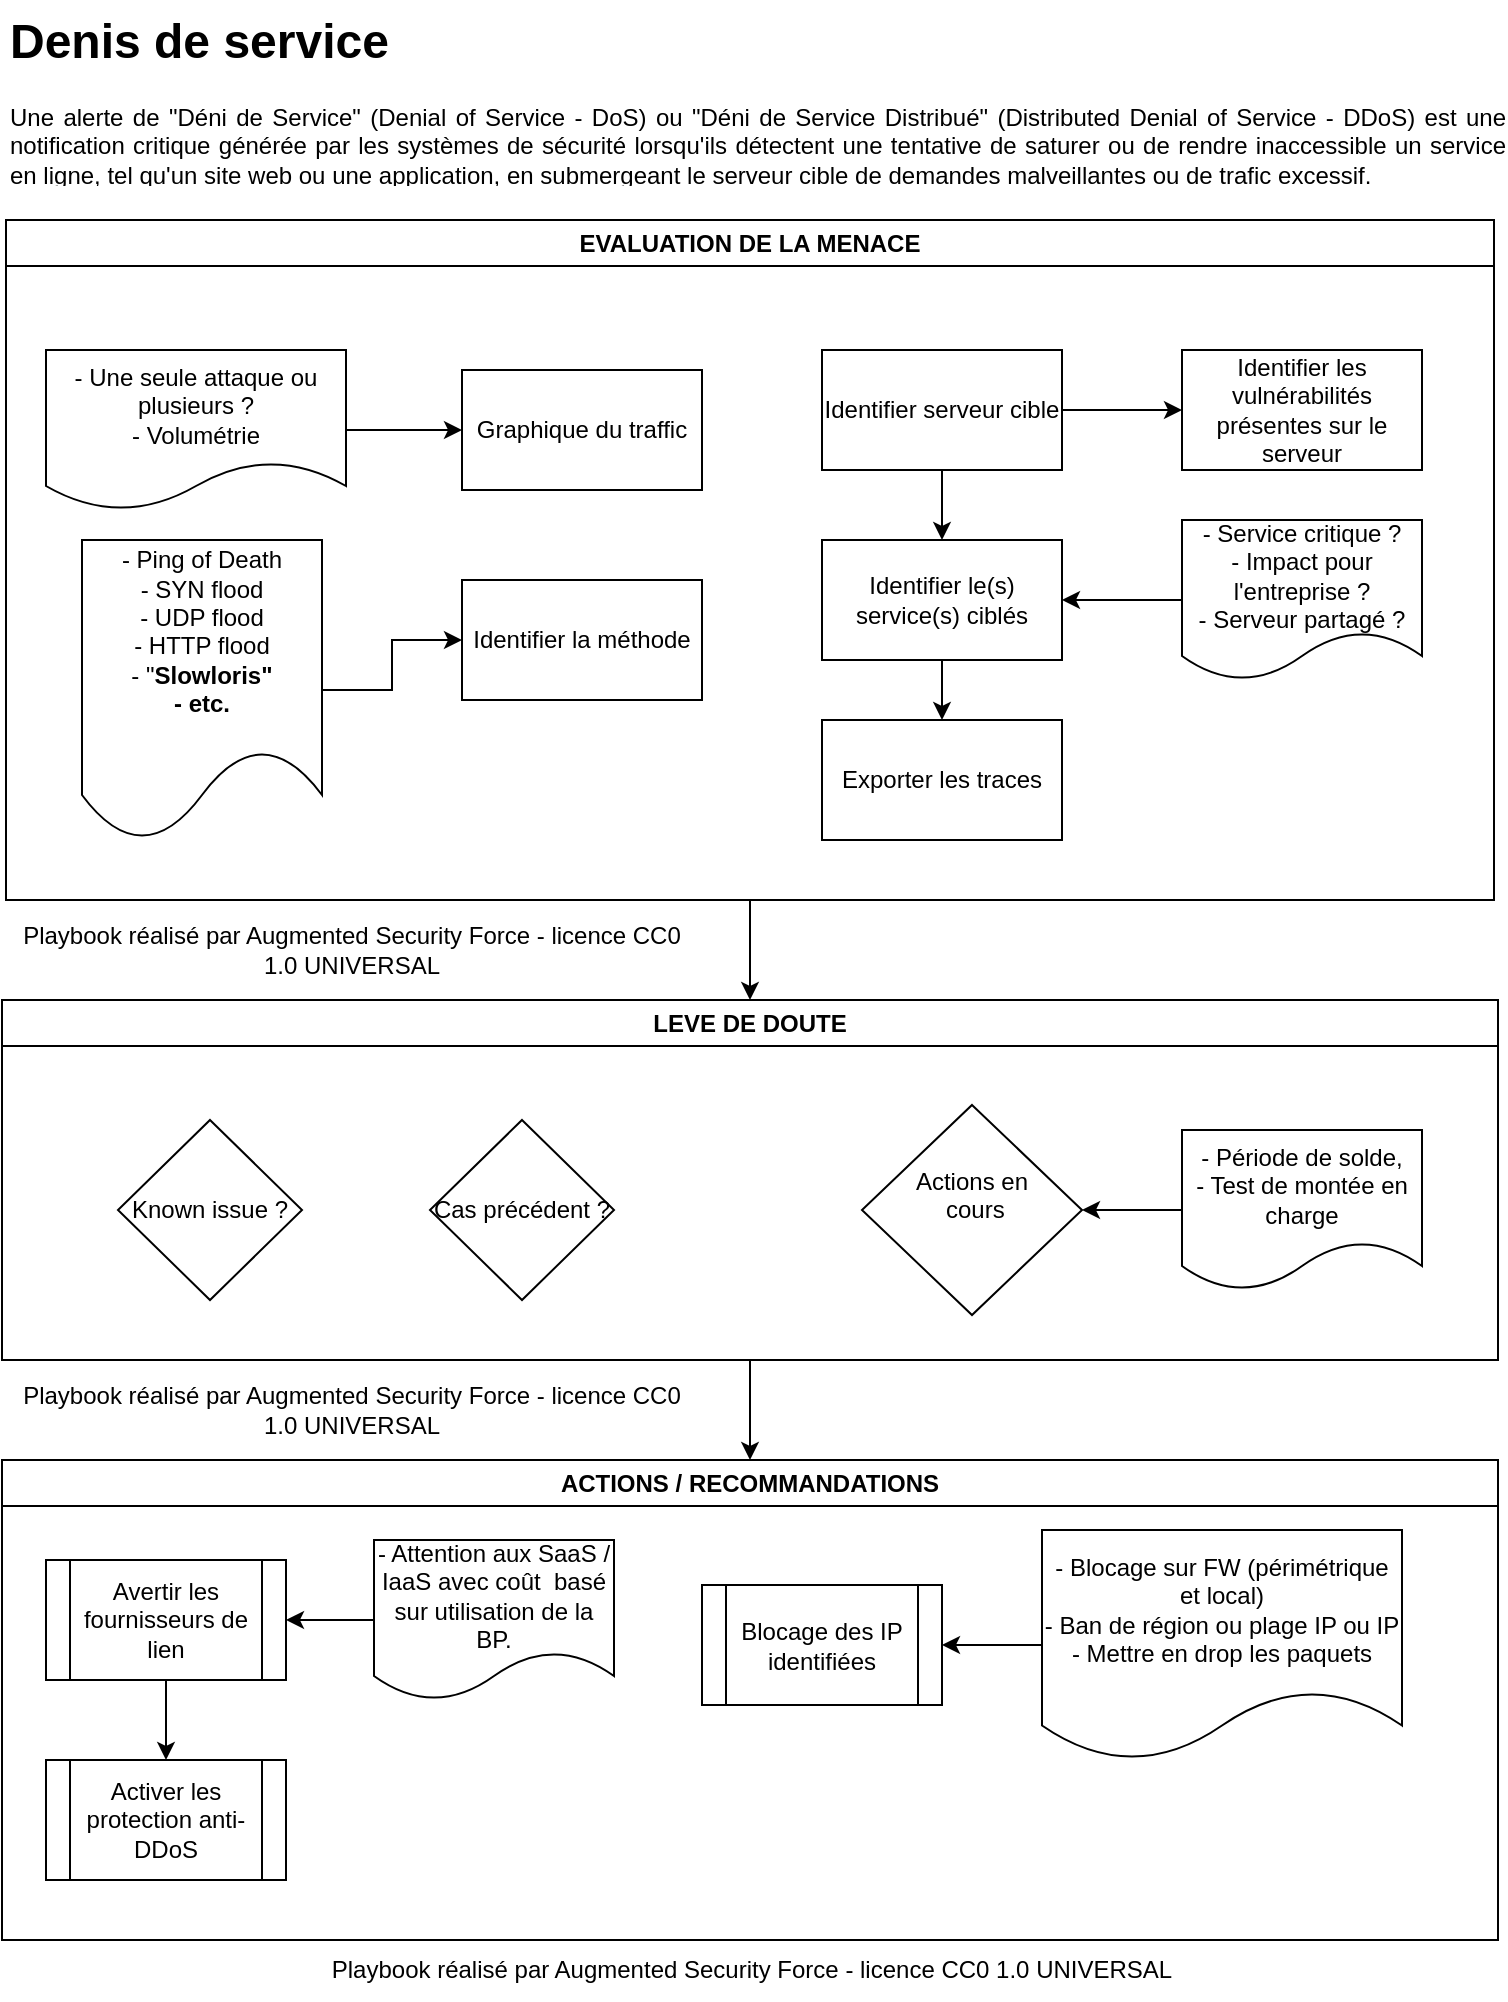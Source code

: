 <mxfile version="24.6.4" type="device">
  <diagram name="Page-1" id="oRRvNaRMQy4yNE8ccvkb">
    <mxGraphModel dx="2033" dy="1118" grid="1" gridSize="10" guides="1" tooltips="1" connect="1" arrows="1" fold="1" page="1" pageScale="1" pageWidth="827" pageHeight="1169" math="0" shadow="0">
      <root>
        <mxCell id="0" />
        <mxCell id="1" parent="0" />
        <mxCell id="IxT7fpLdftMiR9ghW2BM-1" style="edgeStyle=orthogonalEdgeStyle;rounded=0;orthogonalLoop=1;jettySize=auto;html=1;entryX=0.5;entryY=0;entryDx=0;entryDy=0;" edge="1" parent="1" source="IxT7fpLdftMiR9ghW2BM-2" target="IxT7fpLdftMiR9ghW2BM-20">
          <mxGeometry relative="1" as="geometry" />
        </mxCell>
        <mxCell id="IxT7fpLdftMiR9ghW2BM-2" value="EVALUATION DE LA MENACE" style="swimlane;whiteSpace=wrap;html=1;" vertex="1" parent="1">
          <mxGeometry x="42" y="140" width="744" height="340" as="geometry">
            <mxRectangle x="42" y="140" width="210" height="30" as="alternateBounds" />
          </mxGeometry>
        </mxCell>
        <mxCell id="IxT7fpLdftMiR9ghW2BM-3" value="- Une seule attaque ou plusieurs ?&lt;br&gt;- Volumétrie" style="shape=document;whiteSpace=wrap;html=1;boundedLbl=1;" vertex="1" parent="IxT7fpLdftMiR9ghW2BM-2">
          <mxGeometry x="20" y="65" width="150" height="80" as="geometry" />
        </mxCell>
        <mxCell id="IxT7fpLdftMiR9ghW2BM-4" value="- Ping of Death&lt;br&gt;- SYN flood&lt;br&gt;- UDP flood&lt;br&gt;- HTTP flood&lt;br&gt;- &quot;&lt;strong&gt;Slowloris&quot;&lt;br&gt;- etc.&lt;br&gt;&lt;br&gt;&lt;/strong&gt;" style="shape=document;whiteSpace=wrap;html=1;boundedLbl=1;" vertex="1" parent="IxT7fpLdftMiR9ghW2BM-2">
          <mxGeometry x="38" y="160" width="120" height="150" as="geometry" />
        </mxCell>
        <mxCell id="IxT7fpLdftMiR9ghW2BM-44" style="edgeStyle=orthogonalEdgeStyle;rounded=0;orthogonalLoop=1;jettySize=auto;html=1;entryX=1;entryY=0.5;entryDx=0;entryDy=0;" edge="1" parent="IxT7fpLdftMiR9ghW2BM-2" source="IxT7fpLdftMiR9ghW2BM-8" target="IxT7fpLdftMiR9ghW2BM-12">
          <mxGeometry relative="1" as="geometry" />
        </mxCell>
        <mxCell id="IxT7fpLdftMiR9ghW2BM-8" value="- Service critique ?&lt;br&gt;- Impact pour l&#39;entreprise ?&lt;br&gt;- Serveur partagé ?" style="shape=document;whiteSpace=wrap;html=1;boundedLbl=1;" vertex="1" parent="IxT7fpLdftMiR9ghW2BM-2">
          <mxGeometry x="588" y="150" width="120" height="80" as="geometry" />
        </mxCell>
        <mxCell id="IxT7fpLdftMiR9ghW2BM-10" value="Identifier la méthode" style="rounded=0;whiteSpace=wrap;html=1;" vertex="1" parent="IxT7fpLdftMiR9ghW2BM-2">
          <mxGeometry x="228" y="180" width="120" height="60" as="geometry" />
        </mxCell>
        <mxCell id="IxT7fpLdftMiR9ghW2BM-11" style="edgeStyle=orthogonalEdgeStyle;rounded=0;orthogonalLoop=1;jettySize=auto;html=1;entryX=0;entryY=0.5;entryDx=0;entryDy=0;" edge="1" parent="IxT7fpLdftMiR9ghW2BM-2" source="IxT7fpLdftMiR9ghW2BM-4" target="IxT7fpLdftMiR9ghW2BM-10">
          <mxGeometry relative="1" as="geometry" />
        </mxCell>
        <mxCell id="IxT7fpLdftMiR9ghW2BM-53" value="" style="edgeStyle=orthogonalEdgeStyle;rounded=0;orthogonalLoop=1;jettySize=auto;html=1;" edge="1" parent="IxT7fpLdftMiR9ghW2BM-2" source="IxT7fpLdftMiR9ghW2BM-12" target="IxT7fpLdftMiR9ghW2BM-52">
          <mxGeometry relative="1" as="geometry" />
        </mxCell>
        <mxCell id="IxT7fpLdftMiR9ghW2BM-12" value="Identifier le(s) service(s) ciblés" style="rounded=0;whiteSpace=wrap;html=1;" vertex="1" parent="IxT7fpLdftMiR9ghW2BM-2">
          <mxGeometry x="408" y="160" width="120" height="60" as="geometry" />
        </mxCell>
        <mxCell id="IxT7fpLdftMiR9ghW2BM-15" value="Graphique du traffic" style="rounded=0;whiteSpace=wrap;html=1;" vertex="1" parent="IxT7fpLdftMiR9ghW2BM-2">
          <mxGeometry x="228" y="75" width="120" height="60" as="geometry" />
        </mxCell>
        <mxCell id="IxT7fpLdftMiR9ghW2BM-17" style="edgeStyle=orthogonalEdgeStyle;rounded=0;orthogonalLoop=1;jettySize=auto;html=1;entryX=0;entryY=0.5;entryDx=0;entryDy=0;" edge="1" parent="IxT7fpLdftMiR9ghW2BM-2" source="IxT7fpLdftMiR9ghW2BM-3" target="IxT7fpLdftMiR9ghW2BM-15">
          <mxGeometry relative="1" as="geometry" />
        </mxCell>
        <mxCell id="IxT7fpLdftMiR9ghW2BM-45" value="" style="edgeStyle=orthogonalEdgeStyle;rounded=0;orthogonalLoop=1;jettySize=auto;html=1;" edge="1" parent="IxT7fpLdftMiR9ghW2BM-2" source="IxT7fpLdftMiR9ghW2BM-43" target="IxT7fpLdftMiR9ghW2BM-12">
          <mxGeometry relative="1" as="geometry" />
        </mxCell>
        <mxCell id="IxT7fpLdftMiR9ghW2BM-60" value="" style="edgeStyle=orthogonalEdgeStyle;rounded=0;orthogonalLoop=1;jettySize=auto;html=1;" edge="1" parent="IxT7fpLdftMiR9ghW2BM-2" source="IxT7fpLdftMiR9ghW2BM-43" target="IxT7fpLdftMiR9ghW2BM-59">
          <mxGeometry relative="1" as="geometry" />
        </mxCell>
        <mxCell id="IxT7fpLdftMiR9ghW2BM-43" value="Identifier serveur cible" style="rounded=0;whiteSpace=wrap;html=1;" vertex="1" parent="IxT7fpLdftMiR9ghW2BM-2">
          <mxGeometry x="408" y="65" width="120" height="60" as="geometry" />
        </mxCell>
        <mxCell id="IxT7fpLdftMiR9ghW2BM-52" value="Exporter les traces" style="rounded=0;whiteSpace=wrap;html=1;" vertex="1" parent="IxT7fpLdftMiR9ghW2BM-2">
          <mxGeometry x="408" y="250" width="120" height="60" as="geometry" />
        </mxCell>
        <mxCell id="IxT7fpLdftMiR9ghW2BM-59" value="Identifier les vulnérabilités présentes sur le serveur" style="rounded=0;whiteSpace=wrap;html=1;" vertex="1" parent="IxT7fpLdftMiR9ghW2BM-2">
          <mxGeometry x="588" y="65" width="120" height="60" as="geometry" />
        </mxCell>
        <mxCell id="IxT7fpLdftMiR9ghW2BM-19" style="edgeStyle=orthogonalEdgeStyle;rounded=0;orthogonalLoop=1;jettySize=auto;html=1;entryX=0.5;entryY=0;entryDx=0;entryDy=0;" edge="1" parent="1" source="IxT7fpLdftMiR9ghW2BM-20" target="IxT7fpLdftMiR9ghW2BM-25">
          <mxGeometry relative="1" as="geometry" />
        </mxCell>
        <mxCell id="IxT7fpLdftMiR9ghW2BM-20" value="LEVE DE DOUTE" style="swimlane;whiteSpace=wrap;html=1;" vertex="1" parent="1">
          <mxGeometry x="40" y="530" width="748" height="180" as="geometry" />
        </mxCell>
        <mxCell id="IxT7fpLdftMiR9ghW2BM-21" value="Known issue ?" style="rhombus;whiteSpace=wrap;html=1;" vertex="1" parent="IxT7fpLdftMiR9ghW2BM-20">
          <mxGeometry x="58" y="60" width="92" height="90" as="geometry" />
        </mxCell>
        <mxCell id="IxT7fpLdftMiR9ghW2BM-22" value="Cas précédent ?" style="rhombus;whiteSpace=wrap;html=1;" vertex="1" parent="IxT7fpLdftMiR9ghW2BM-20">
          <mxGeometry x="214" y="60" width="92" height="90" as="geometry" />
        </mxCell>
        <mxCell id="IxT7fpLdftMiR9ghW2BM-23" value="Actions en&lt;br&gt;&amp;nbsp;cours&lt;div&gt;&lt;br/&gt;&lt;/div&gt;" style="rhombus;whiteSpace=wrap;html=1;" vertex="1" parent="IxT7fpLdftMiR9ghW2BM-20">
          <mxGeometry x="430" y="52.5" width="110" height="105" as="geometry" />
        </mxCell>
        <mxCell id="IxT7fpLdftMiR9ghW2BM-42" style="edgeStyle=orthogonalEdgeStyle;rounded=0;orthogonalLoop=1;jettySize=auto;html=1;entryX=1;entryY=0.5;entryDx=0;entryDy=0;" edge="1" parent="IxT7fpLdftMiR9ghW2BM-20" source="IxT7fpLdftMiR9ghW2BM-41" target="IxT7fpLdftMiR9ghW2BM-23">
          <mxGeometry relative="1" as="geometry" />
        </mxCell>
        <mxCell id="IxT7fpLdftMiR9ghW2BM-41" value="- Période de solde,&lt;br&gt;- Test de montée en charge" style="shape=document;whiteSpace=wrap;html=1;boundedLbl=1;" vertex="1" parent="IxT7fpLdftMiR9ghW2BM-20">
          <mxGeometry x="590" y="65" width="120" height="80" as="geometry" />
        </mxCell>
        <mxCell id="IxT7fpLdftMiR9ghW2BM-25" value="ACTIONS / RECOMMANDATIONS" style="swimlane;whiteSpace=wrap;html=1;" vertex="1" parent="1">
          <mxGeometry x="40" y="760" width="748" height="240" as="geometry" />
        </mxCell>
        <mxCell id="IxT7fpLdftMiR9ghW2BM-50" value="" style="edgeStyle=orthogonalEdgeStyle;rounded=0;orthogonalLoop=1;jettySize=auto;html=1;" edge="1" parent="IxT7fpLdftMiR9ghW2BM-25" source="IxT7fpLdftMiR9ghW2BM-46" target="IxT7fpLdftMiR9ghW2BM-49">
          <mxGeometry relative="1" as="geometry" />
        </mxCell>
        <mxCell id="IxT7fpLdftMiR9ghW2BM-46" value="Avertir les fournisseurs de lien" style="shape=process;whiteSpace=wrap;html=1;backgroundOutline=1;" vertex="1" parent="IxT7fpLdftMiR9ghW2BM-25">
          <mxGeometry x="22" y="50" width="120" height="60" as="geometry" />
        </mxCell>
        <mxCell id="IxT7fpLdftMiR9ghW2BM-48" style="edgeStyle=orthogonalEdgeStyle;rounded=0;orthogonalLoop=1;jettySize=auto;html=1;entryX=1;entryY=0.5;entryDx=0;entryDy=0;" edge="1" parent="IxT7fpLdftMiR9ghW2BM-25" source="IxT7fpLdftMiR9ghW2BM-47" target="IxT7fpLdftMiR9ghW2BM-46">
          <mxGeometry relative="1" as="geometry" />
        </mxCell>
        <mxCell id="IxT7fpLdftMiR9ghW2BM-47" value="- Attention aux SaaS / IaaS avec coût&amp;nbsp; basé sur utilisation de la BP." style="shape=document;whiteSpace=wrap;html=1;boundedLbl=1;" vertex="1" parent="IxT7fpLdftMiR9ghW2BM-25">
          <mxGeometry x="186" y="40" width="120" height="80" as="geometry" />
        </mxCell>
        <mxCell id="IxT7fpLdftMiR9ghW2BM-49" value="Activer les protection anti-DDoS" style="shape=process;whiteSpace=wrap;html=1;backgroundOutline=1;" vertex="1" parent="IxT7fpLdftMiR9ghW2BM-25">
          <mxGeometry x="22" y="150" width="120" height="60" as="geometry" />
        </mxCell>
        <mxCell id="IxT7fpLdftMiR9ghW2BM-54" value="Blocage des IP identifiées" style="shape=process;whiteSpace=wrap;html=1;backgroundOutline=1;" vertex="1" parent="IxT7fpLdftMiR9ghW2BM-25">
          <mxGeometry x="350" y="62.5" width="120" height="60" as="geometry" />
        </mxCell>
        <mxCell id="IxT7fpLdftMiR9ghW2BM-56" style="edgeStyle=orthogonalEdgeStyle;rounded=0;orthogonalLoop=1;jettySize=auto;html=1;entryX=1;entryY=0.5;entryDx=0;entryDy=0;" edge="1" parent="IxT7fpLdftMiR9ghW2BM-25" source="IxT7fpLdftMiR9ghW2BM-55" target="IxT7fpLdftMiR9ghW2BM-54">
          <mxGeometry relative="1" as="geometry" />
        </mxCell>
        <mxCell id="IxT7fpLdftMiR9ghW2BM-55" value="- Blocage sur FW (périmétrique et local)&lt;br&gt;- Ban de région ou plage IP ou IP&lt;br&gt;- Mettre en drop les paquets" style="shape=document;whiteSpace=wrap;html=1;boundedLbl=1;" vertex="1" parent="IxT7fpLdftMiR9ghW2BM-25">
          <mxGeometry x="520" y="35" width="180" height="115" as="geometry" />
        </mxCell>
        <mxCell id="IxT7fpLdftMiR9ghW2BM-37" value="Playbook réalisé par Augmented Security Force - licence&amp;nbsp;CC0 1.0 UNIVERSAL" style="text;html=1;align=center;verticalAlign=middle;whiteSpace=wrap;rounded=0;" vertex="1" parent="1">
          <mxGeometry x="40" y="1000" width="750" height="30" as="geometry" />
        </mxCell>
        <mxCell id="IxT7fpLdftMiR9ghW2BM-38" value="Playbook réalisé par Augmented Security Force - licence&amp;nbsp;CC0 1.0 UNIVERSAL" style="text;html=1;align=center;verticalAlign=middle;whiteSpace=wrap;rounded=0;" vertex="1" parent="1">
          <mxGeometry x="40" y="490" width="350" height="30" as="geometry" />
        </mxCell>
        <mxCell id="IxT7fpLdftMiR9ghW2BM-39" value="Playbook réalisé par Augmented Security Force - licence&amp;nbsp;CC0 1.0 UNIVERSAL" style="text;html=1;align=center;verticalAlign=middle;whiteSpace=wrap;rounded=0;" vertex="1" parent="1">
          <mxGeometry x="40" y="720" width="350" height="30" as="geometry" />
        </mxCell>
        <mxCell id="IxT7fpLdftMiR9ghW2BM-40" value="&lt;h1 style=&quot;margin-top: 0px;&quot;&gt;Denis de service&lt;/h1&gt;&lt;p style=&quot;text-align: justify;&quot;&gt;Une alerte de &quot;Déni de Service&quot; (Denial of Service - DoS) ou &quot;Déni de Service Distribué&quot; (Distributed Denial of Service - DDoS) est une notification critique générée par les systèmes de sécurité lorsqu&#39;ils détectent une tentative de saturer ou de rendre inaccessible un service en ligne, tel qu&#39;un site web ou une application, en submergeant le serveur cible de demandes malveillantes ou de trafic excessif.&lt;/p&gt;" style="text;html=1;whiteSpace=wrap;overflow=hidden;rounded=0;" vertex="1" parent="1">
          <mxGeometry x="42" y="30" width="750" height="90" as="geometry" />
        </mxCell>
      </root>
    </mxGraphModel>
  </diagram>
</mxfile>
